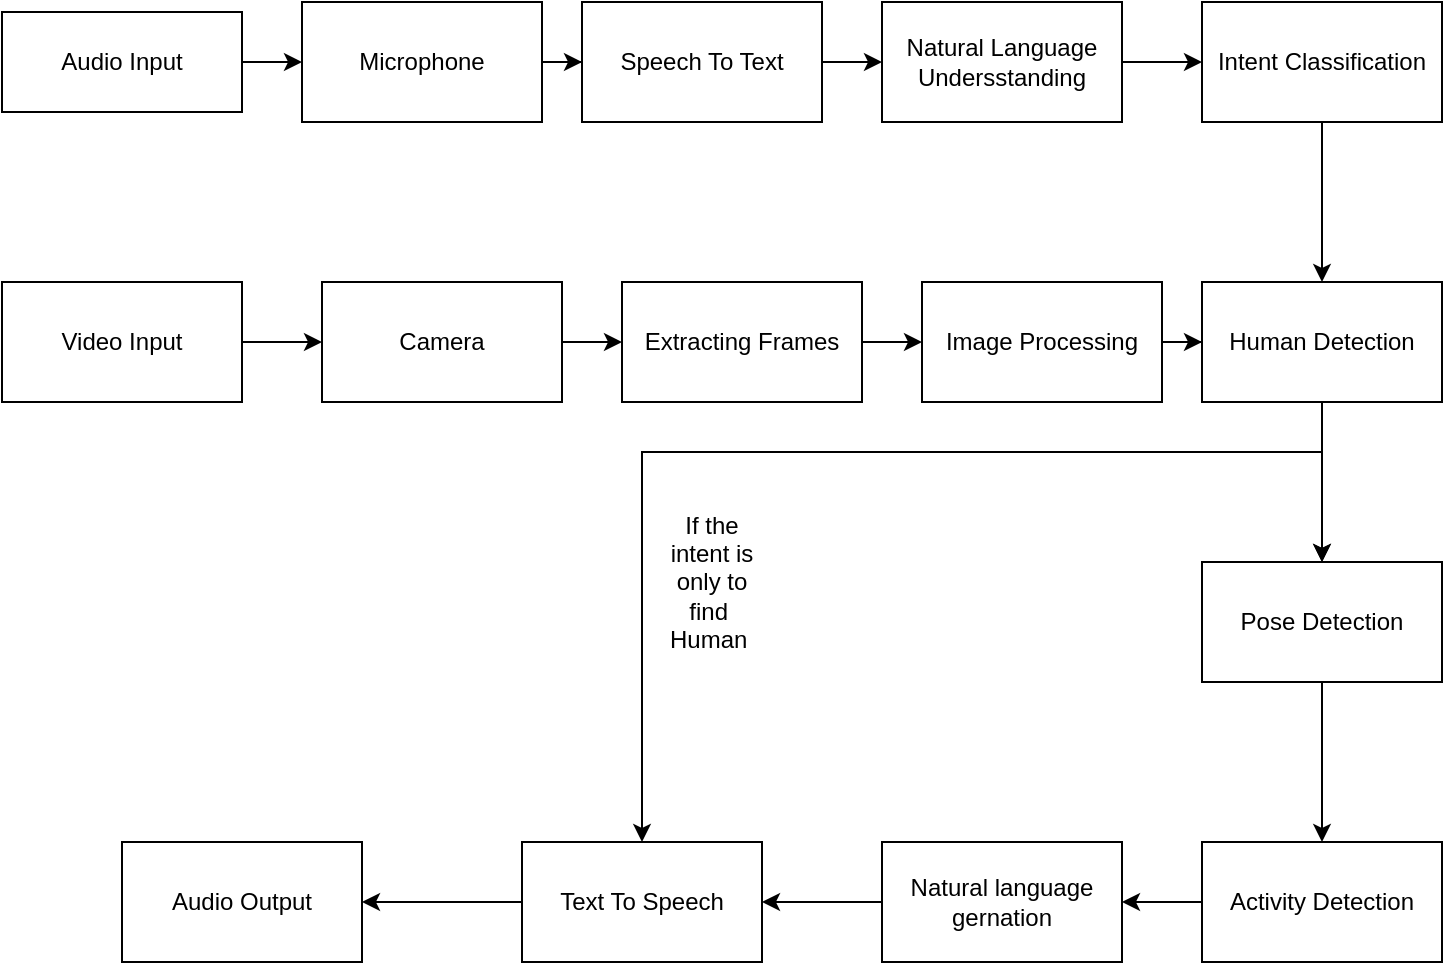 <mxfile version="20.8.17" type="github">
  <diagram id="JwcadMRwFu3yK7qmQVH_" name="Page-1">
    <mxGraphModel dx="806" dy="495" grid="1" gridSize="10" guides="1" tooltips="1" connect="1" arrows="1" fold="1" page="1" pageScale="1" pageWidth="850" pageHeight="1100" math="0" shadow="0">
      <root>
        <mxCell id="0" />
        <mxCell id="1" parent="0" />
        <mxCell id="bmp9sgnXweDHO-T-YPHY-4" value="" style="edgeStyle=orthogonalEdgeStyle;rounded=0;orthogonalLoop=1;jettySize=auto;html=1;" parent="1" source="bmp9sgnXweDHO-T-YPHY-2" target="bmp9sgnXweDHO-T-YPHY-3" edge="1">
          <mxGeometry relative="1" as="geometry" />
        </mxCell>
        <mxCell id="bmp9sgnXweDHO-T-YPHY-2" value="Audio Input" style="rounded=0;whiteSpace=wrap;html=1;" parent="1" vertex="1">
          <mxGeometry x="40" y="40" width="120" height="50" as="geometry" />
        </mxCell>
        <mxCell id="bmp9sgnXweDHO-T-YPHY-28" value="" style="edgeStyle=orthogonalEdgeStyle;rounded=0;orthogonalLoop=1;jettySize=auto;html=1;" parent="1" source="bmp9sgnXweDHO-T-YPHY-3" target="bmp9sgnXweDHO-T-YPHY-27" edge="1">
          <mxGeometry relative="1" as="geometry" />
        </mxCell>
        <mxCell id="bmp9sgnXweDHO-T-YPHY-3" value="Microphone" style="whiteSpace=wrap;html=1;rounded=0;" parent="1" vertex="1">
          <mxGeometry x="190" y="35" width="120" height="60" as="geometry" />
        </mxCell>
        <mxCell id="bmp9sgnXweDHO-T-YPHY-8" value="" style="edgeStyle=orthogonalEdgeStyle;rounded=0;orthogonalLoop=1;jettySize=auto;html=1;" parent="1" source="bmp9sgnXweDHO-T-YPHY-5" target="bmp9sgnXweDHO-T-YPHY-7" edge="1">
          <mxGeometry relative="1" as="geometry" />
        </mxCell>
        <mxCell id="bmp9sgnXweDHO-T-YPHY-5" value="Natural Language Undersstanding" style="whiteSpace=wrap;html=1;rounded=0;" parent="1" vertex="1">
          <mxGeometry x="480" y="35" width="120" height="60" as="geometry" />
        </mxCell>
        <mxCell id="bmp9sgnXweDHO-T-YPHY-10" value="" style="edgeStyle=orthogonalEdgeStyle;rounded=0;orthogonalLoop=1;jettySize=auto;html=1;" parent="1" source="bmp9sgnXweDHO-T-YPHY-7" target="bmp9sgnXweDHO-T-YPHY-9" edge="1">
          <mxGeometry relative="1" as="geometry" />
        </mxCell>
        <mxCell id="bmp9sgnXweDHO-T-YPHY-7" value="Intent Classification" style="whiteSpace=wrap;html=1;rounded=0;" parent="1" vertex="1">
          <mxGeometry x="640" y="35" width="120" height="60" as="geometry" />
        </mxCell>
        <mxCell id="bmp9sgnXweDHO-T-YPHY-12" value="" style="edgeStyle=orthogonalEdgeStyle;rounded=0;orthogonalLoop=1;jettySize=auto;html=1;" parent="1" source="bmp9sgnXweDHO-T-YPHY-9" target="bmp9sgnXweDHO-T-YPHY-11" edge="1">
          <mxGeometry relative="1" as="geometry" />
        </mxCell>
        <mxCell id="bmp9sgnXweDHO-T-YPHY-32" value="" style="edgeStyle=orthogonalEdgeStyle;rounded=0;orthogonalLoop=1;jettySize=auto;html=1;" parent="1" source="bmp9sgnXweDHO-T-YPHY-9" target="bmp9sgnXweDHO-T-YPHY-11" edge="1">
          <mxGeometry relative="1" as="geometry" />
        </mxCell>
        <mxCell id="bmp9sgnXweDHO-T-YPHY-35" style="edgeStyle=orthogonalEdgeStyle;rounded=0;orthogonalLoop=1;jettySize=auto;html=1;entryX=0.5;entryY=0;entryDx=0;entryDy=0;" parent="1" source="bmp9sgnXweDHO-T-YPHY-9" target="bmp9sgnXweDHO-T-YPHY-25" edge="1">
          <mxGeometry relative="1" as="geometry">
            <Array as="points">
              <mxPoint x="700" y="260" />
              <mxPoint x="360" y="260" />
            </Array>
          </mxGeometry>
        </mxCell>
        <mxCell id="bmp9sgnXweDHO-T-YPHY-9" value="Human Detection" style="whiteSpace=wrap;html=1;rounded=0;" parent="1" vertex="1">
          <mxGeometry x="640" y="175" width="120" height="60" as="geometry" />
        </mxCell>
        <mxCell id="bmp9sgnXweDHO-T-YPHY-14" value="" style="edgeStyle=orthogonalEdgeStyle;rounded=0;orthogonalLoop=1;jettySize=auto;html=1;" parent="1" source="bmp9sgnXweDHO-T-YPHY-11" target="bmp9sgnXweDHO-T-YPHY-13" edge="1">
          <mxGeometry relative="1" as="geometry" />
        </mxCell>
        <mxCell id="bmp9sgnXweDHO-T-YPHY-11" value="Pose Detection" style="whiteSpace=wrap;html=1;rounded=0;" parent="1" vertex="1">
          <mxGeometry x="640" y="315" width="120" height="60" as="geometry" />
        </mxCell>
        <mxCell id="bmp9sgnXweDHO-T-YPHY-24" value="" style="edgeStyle=orthogonalEdgeStyle;rounded=0;orthogonalLoop=1;jettySize=auto;html=1;" parent="1" source="bmp9sgnXweDHO-T-YPHY-13" target="bmp9sgnXweDHO-T-YPHY-23" edge="1">
          <mxGeometry relative="1" as="geometry" />
        </mxCell>
        <mxCell id="bmp9sgnXweDHO-T-YPHY-13" value="Activity Detection" style="whiteSpace=wrap;html=1;rounded=0;" parent="1" vertex="1">
          <mxGeometry x="640" y="455" width="120" height="60" as="geometry" />
        </mxCell>
        <mxCell id="bmp9sgnXweDHO-T-YPHY-17" value="" style="edgeStyle=orthogonalEdgeStyle;rounded=0;orthogonalLoop=1;jettySize=auto;html=1;" parent="1" source="bmp9sgnXweDHO-T-YPHY-15" target="bmp9sgnXweDHO-T-YPHY-16" edge="1">
          <mxGeometry relative="1" as="geometry" />
        </mxCell>
        <mxCell id="bmp9sgnXweDHO-T-YPHY-15" value="Video Input" style="rounded=0;whiteSpace=wrap;html=1;" parent="1" vertex="1">
          <mxGeometry x="40" y="175" width="120" height="60" as="geometry" />
        </mxCell>
        <mxCell id="bmp9sgnXweDHO-T-YPHY-19" value="" style="edgeStyle=orthogonalEdgeStyle;rounded=0;orthogonalLoop=1;jettySize=auto;html=1;" parent="1" source="bmp9sgnXweDHO-T-YPHY-16" target="bmp9sgnXweDHO-T-YPHY-18" edge="1">
          <mxGeometry relative="1" as="geometry" />
        </mxCell>
        <mxCell id="bmp9sgnXweDHO-T-YPHY-16" value="Camera" style="whiteSpace=wrap;html=1;rounded=0;" parent="1" vertex="1">
          <mxGeometry x="200" y="175" width="120" height="60" as="geometry" />
        </mxCell>
        <mxCell id="bmp9sgnXweDHO-T-YPHY-21" value="" style="edgeStyle=orthogonalEdgeStyle;rounded=0;orthogonalLoop=1;jettySize=auto;html=1;" parent="1" source="bmp9sgnXweDHO-T-YPHY-18" target="bmp9sgnXweDHO-T-YPHY-20" edge="1">
          <mxGeometry relative="1" as="geometry" />
        </mxCell>
        <mxCell id="bmp9sgnXweDHO-T-YPHY-18" value="Extracting Frames" style="whiteSpace=wrap;html=1;rounded=0;" parent="1" vertex="1">
          <mxGeometry x="350" y="175" width="120" height="60" as="geometry" />
        </mxCell>
        <mxCell id="bmp9sgnXweDHO-T-YPHY-22" value="" style="edgeStyle=orthogonalEdgeStyle;rounded=0;orthogonalLoop=1;jettySize=auto;html=1;" parent="1" source="bmp9sgnXweDHO-T-YPHY-20" target="bmp9sgnXweDHO-T-YPHY-9" edge="1">
          <mxGeometry relative="1" as="geometry" />
        </mxCell>
        <mxCell id="bmp9sgnXweDHO-T-YPHY-20" value="Image Processing" style="whiteSpace=wrap;html=1;rounded=0;" parent="1" vertex="1">
          <mxGeometry x="500" y="175" width="120" height="60" as="geometry" />
        </mxCell>
        <mxCell id="bmp9sgnXweDHO-T-YPHY-26" value="" style="edgeStyle=orthogonalEdgeStyle;rounded=0;orthogonalLoop=1;jettySize=auto;html=1;" parent="1" source="bmp9sgnXweDHO-T-YPHY-23" target="bmp9sgnXweDHO-T-YPHY-25" edge="1">
          <mxGeometry relative="1" as="geometry" />
        </mxCell>
        <mxCell id="bmp9sgnXweDHO-T-YPHY-23" value="Natural language gernation" style="whiteSpace=wrap;html=1;rounded=0;" parent="1" vertex="1">
          <mxGeometry x="480" y="455" width="120" height="60" as="geometry" />
        </mxCell>
        <mxCell id="bmp9sgnXweDHO-T-YPHY-31" value="" style="edgeStyle=orthogonalEdgeStyle;rounded=0;orthogonalLoop=1;jettySize=auto;html=1;" parent="1" source="bmp9sgnXweDHO-T-YPHY-25" target="bmp9sgnXweDHO-T-YPHY-30" edge="1">
          <mxGeometry relative="1" as="geometry" />
        </mxCell>
        <mxCell id="bmp9sgnXweDHO-T-YPHY-25" value="Text To Speech" style="whiteSpace=wrap;html=1;rounded=0;" parent="1" vertex="1">
          <mxGeometry x="300" y="455" width="120" height="60" as="geometry" />
        </mxCell>
        <mxCell id="bmp9sgnXweDHO-T-YPHY-29" value="" style="edgeStyle=orthogonalEdgeStyle;rounded=0;orthogonalLoop=1;jettySize=auto;html=1;" parent="1" source="bmp9sgnXweDHO-T-YPHY-27" target="bmp9sgnXweDHO-T-YPHY-5" edge="1">
          <mxGeometry relative="1" as="geometry" />
        </mxCell>
        <mxCell id="bmp9sgnXweDHO-T-YPHY-27" value="Speech To Text" style="whiteSpace=wrap;html=1;rounded=0;" parent="1" vertex="1">
          <mxGeometry x="330" y="35" width="120" height="60" as="geometry" />
        </mxCell>
        <mxCell id="bmp9sgnXweDHO-T-YPHY-30" value="Audio Output" style="whiteSpace=wrap;html=1;rounded=0;" parent="1" vertex="1">
          <mxGeometry x="100" y="455" width="120" height="60" as="geometry" />
        </mxCell>
        <mxCell id="bmp9sgnXweDHO-T-YPHY-36" value="If the intent is only to find&amp;nbsp; Human&amp;nbsp;" style="text;html=1;strokeColor=none;fillColor=none;align=center;verticalAlign=middle;whiteSpace=wrap;rounded=0;" parent="1" vertex="1">
          <mxGeometry x="365" y="310" width="60" height="30" as="geometry" />
        </mxCell>
      </root>
    </mxGraphModel>
  </diagram>
</mxfile>
